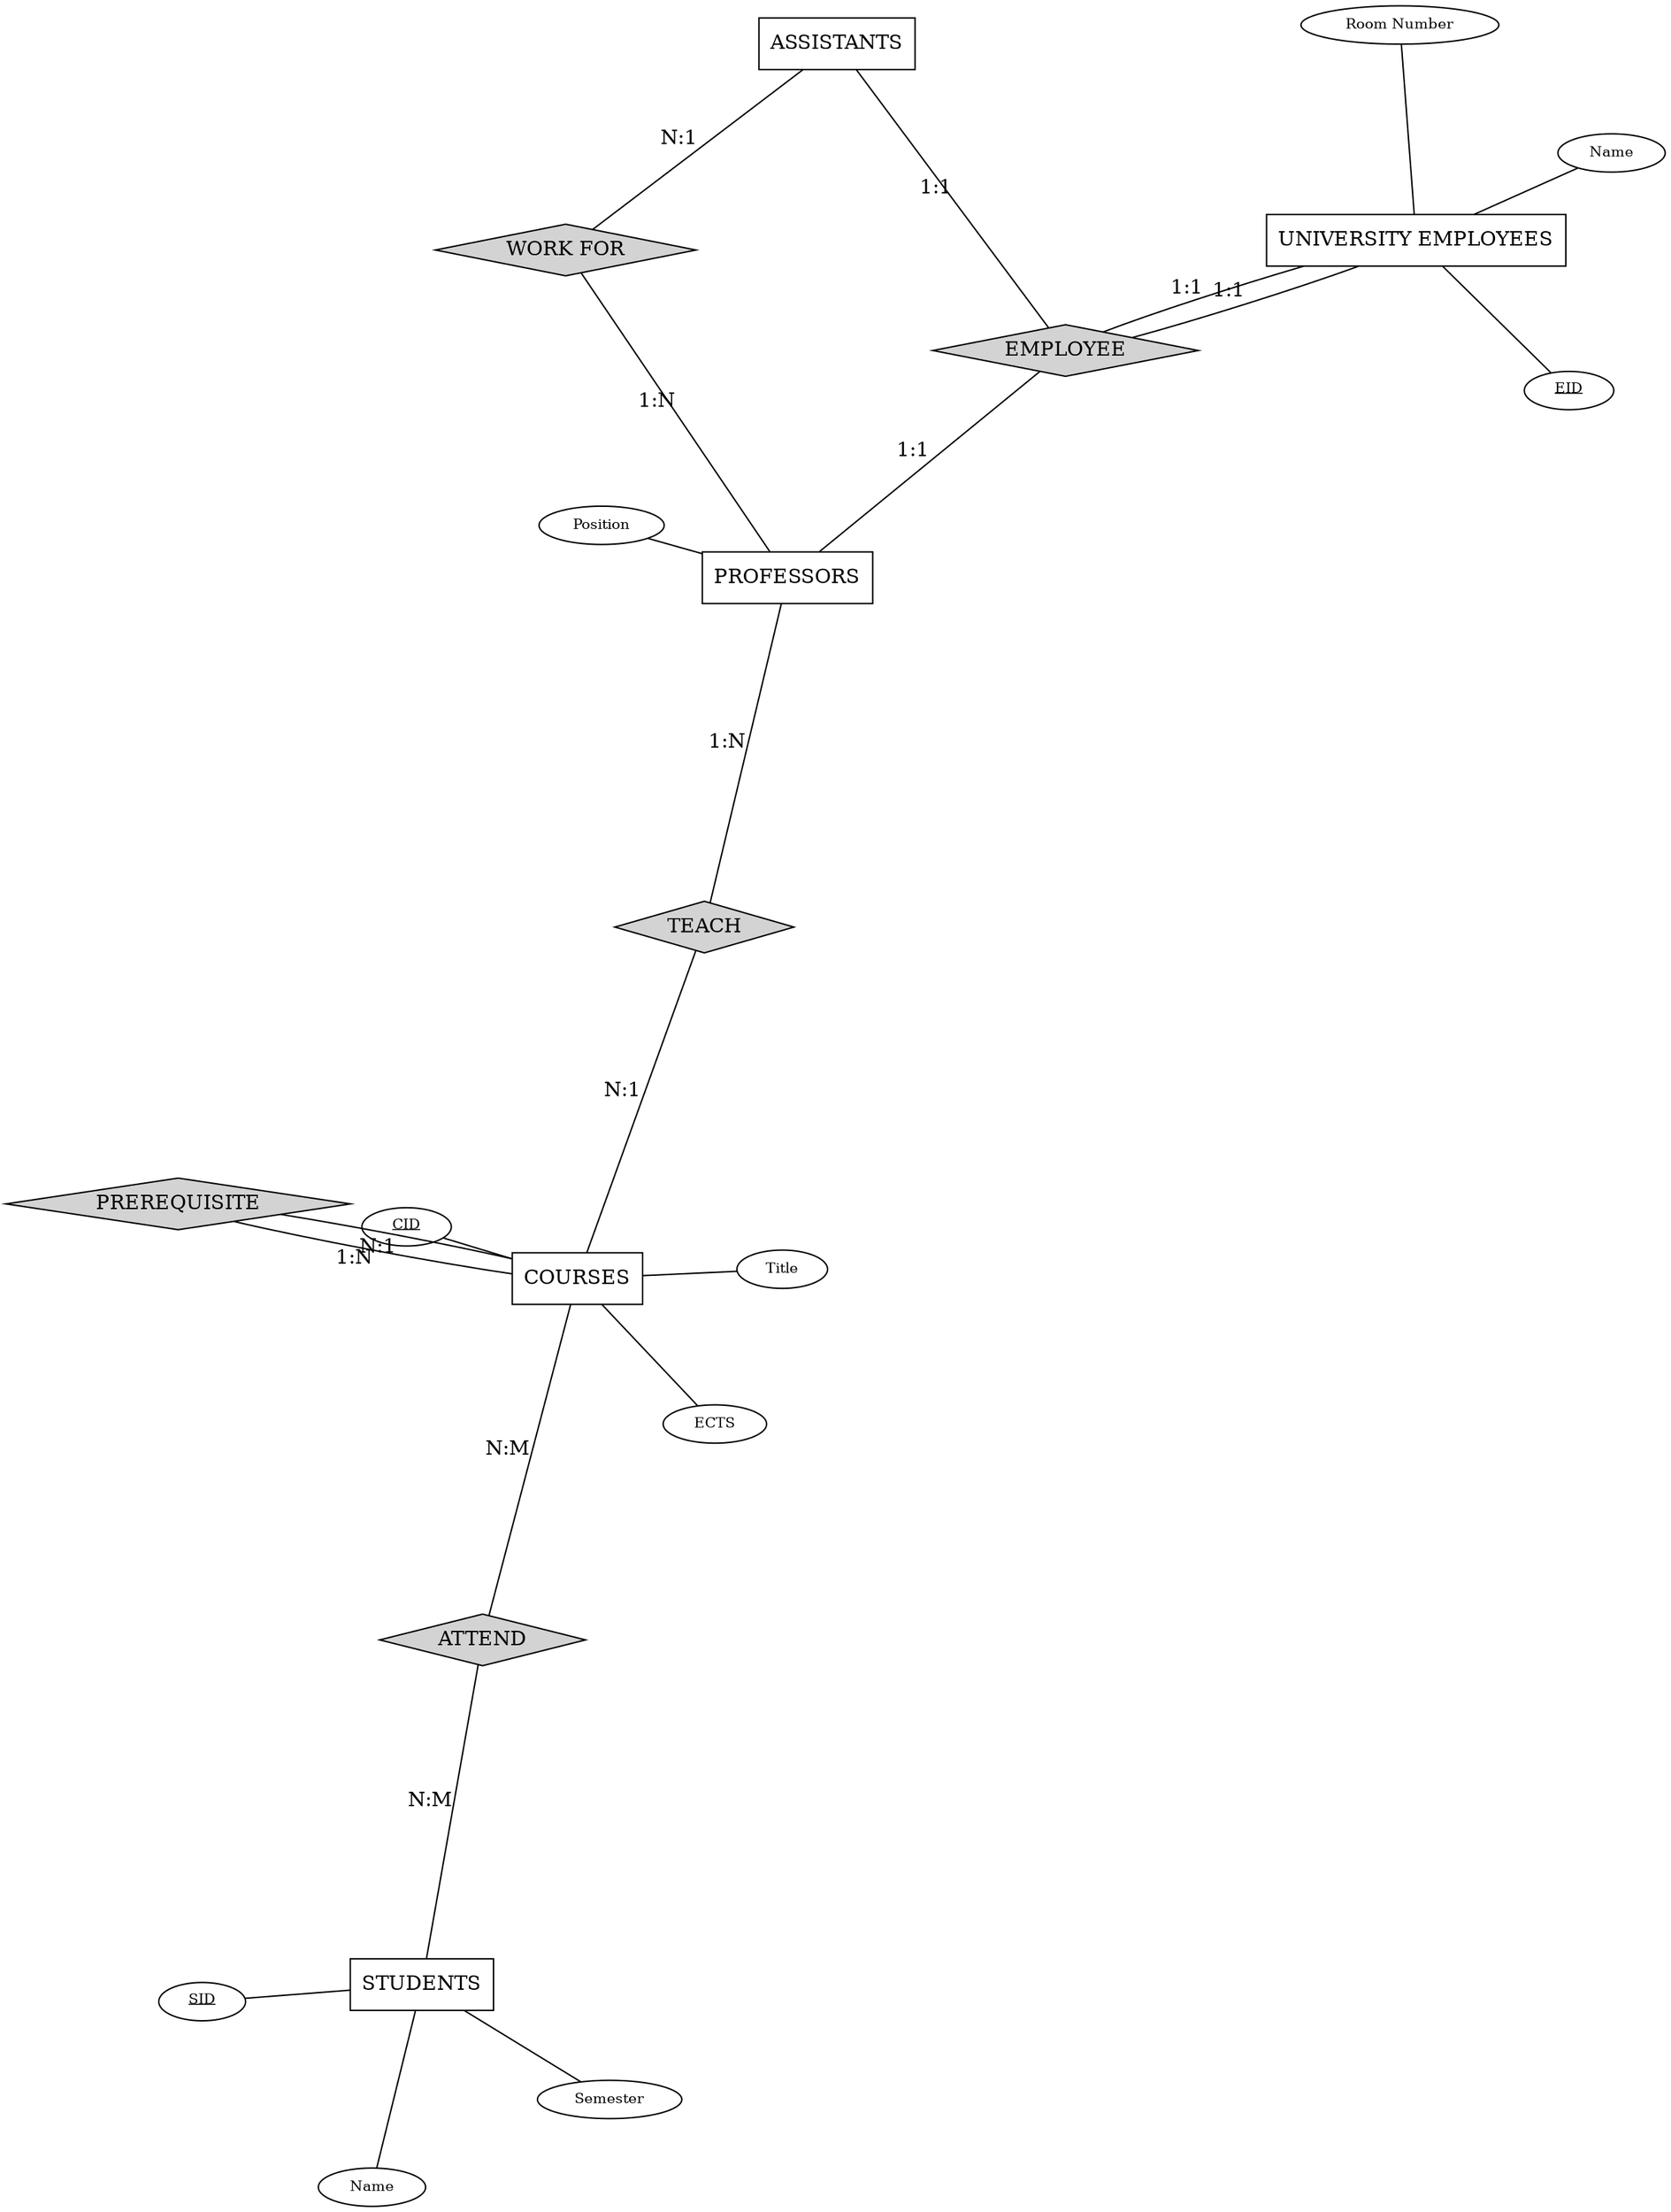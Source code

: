 graph ConceptualModel {
layout=neato;
overlap=scale;
"STUDENTS" [shape=box, label="STUDENTS"];
"COURSES" [shape=box, label="COURSES"];
"PROFESSORS" [shape=box, label="PROFESSORS"];
"ASSISTANTS" [shape=box, label="ASSISTANTS"];
"UNIVERSITY EMPLOYEES" [shape=box, label="UNIVERSITY EMPLOYEES"];
"STUDENTS_SID" [shape=ellipse, style="", label=< <u>SID</u> >, width=0.5, height=0.3, fontsize="10"];
"STUDENTS" -- "STUDENTS_SID" [dir=none];
"STUDENTS_Name" [shape=ellipse, style="", label=< Name >, width=0.5, height=0.3, fontsize="10"];
"STUDENTS" -- "STUDENTS_Name" [dir=none];
"STUDENTS_Semester" [shape=ellipse, style="", label=< Semester >, width=0.5, height=0.3, fontsize="10"];
"STUDENTS" -- "STUDENTS_Semester" [dir=none];
"COURSES_CID" [shape=ellipse, style="", label=< <u>CID</u> >, width=0.5, height=0.3, fontsize="10"];
"COURSES" -- "COURSES_CID" [dir=none];
"COURSES_Title" [shape=ellipse, style="", label=< Title >, width=0.5, height=0.3, fontsize="10"];
"COURSES" -- "COURSES_Title" [dir=none];
"COURSES_ECTS" [shape=ellipse, style="", label=< ECTS >, width=0.5, height=0.3, fontsize="10"];
"COURSES" -- "COURSES_ECTS" [dir=none];
"PROFESSORS_Position" [shape=ellipse, style="", label=< Position >, width=0.5, height=0.3, fontsize="10"];
"PROFESSORS" -- "PROFESSORS_Position" [dir=none];
"UNIVERSITY EMPLOYEES_EID" [shape=ellipse, style="", label=< <u>EID</u> >, width=0.5, height=0.3, fontsize="10"];
"UNIVERSITY EMPLOYEES" -- "UNIVERSITY EMPLOYEES_EID" [dir=none];
"UNIVERSITY EMPLOYEES_Name" [shape=ellipse, style="", label=< Name >, width=0.5, height=0.3, fontsize="10"];
"UNIVERSITY EMPLOYEES" -- "UNIVERSITY EMPLOYEES_Name" [dir=none];
"UNIVERSITY EMPLOYEES_Room Number" [shape=ellipse, style="", label=< Room Number >, width=0.5, height=0.3, fontsize="10"];
"UNIVERSITY EMPLOYEES" -- "UNIVERSITY EMPLOYEES_Room Number" [dir=none];
"ATTEND" [shape=diamond, style=filled, color=black, fillcolor=lightgrey, label="ATTEND"];
"ATTEND" -- "STUDENTS" [label="N:M", len=1.6];
"ATTEND" -- "COURSES" [label="N:M", len=1.6];
"TEACH" [shape=diamond, style=filled, color=black, fillcolor=lightgrey, label="TEACH"];
"TEACH" -- "PROFESSORS" [label="1:N", len=1.6];
"TEACH" -- "COURSES" [label="N:1", len=1.6];
"WORK FOR" [shape=diamond, style=filled, color=black, fillcolor=lightgrey, label="WORK FOR"];
"WORK FOR" -- "ASSISTANTS" [label="N:1", len=1.6];
"WORK FOR" -- "PROFESSORS" [label="1:N", len=1.6];
"PREREQUISITE" [shape=diamond, style=filled, color=black, fillcolor=lightgrey, label="PREREQUISITE"];
"PREREQUISITE" -- "COURSES" [label="N:1", len=1.6];
"PREREQUISITE" -- "COURSES" [label="1:N", len=1.6];
"EMPLOYEE" [shape=diamond, style=filled, color=black, fillcolor=lightgrey, label="EMPLOYEE"];
"EMPLOYEE" -- "PROFESSORS" [label="1:1", len=1.6];
"EMPLOYEE" -- "UNIVERSITY EMPLOYEES" [label="1:1", len=1.6];
"EMPLOYEE" [shape=diamond, style=filled, color=black, fillcolor=lightgrey, label="EMPLOYEE"];
"EMPLOYEE" -- "ASSISTANTS" [label="1:1", len=1.6];
"EMPLOYEE" -- "UNIVERSITY EMPLOYEES" [label="1:1", len=1.6];
}
digraph {}